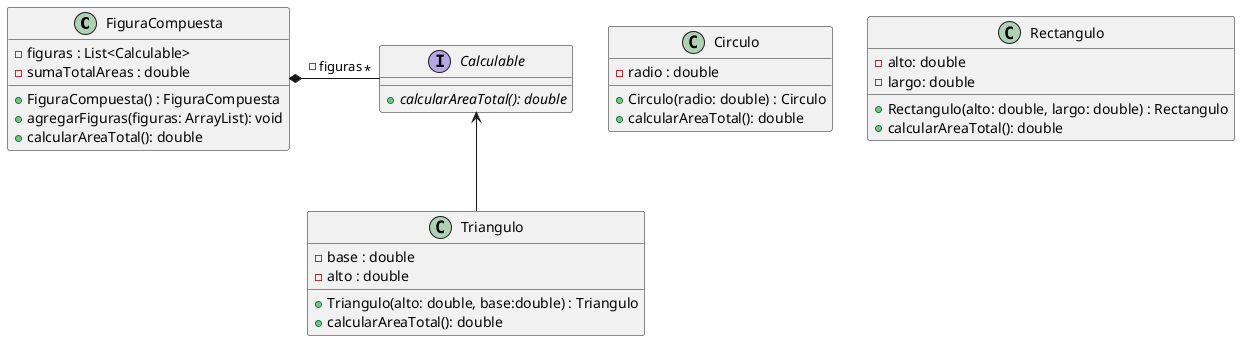 @startuml

@startuml

class FiguraCompuesta {
 - figuras : List<Calculable>
 - sumaTotalAreas : double
 + FiguraCompuesta() : FiguraCompuesta
 + agregarFiguras(figuras: ArrayList): void
 + calcularAreaTotal(): double
}

interface Calculable {
  + {abstract} calcularAreaTotal(): double
}

class Circulo {
   - radio : double
   + Circulo(radio: double) : Circulo
   + calcularAreaTotal(): double
}

class Triangulo {
      - base : double
      - alto : double
      + Triangulo(alto: double, base:double) : Triangulo
      + calcularAreaTotal(): double
}

class Rectangulo {
   - alto: double
   - largo: double
   + Rectangulo(alto: double, largo: double) : Rectangulo
   + calcularAreaTotal(): double
}

FiguraCompuesta *-right- "*" Calculable: - figuras
Triangulo -up-> Calculable
@enduml